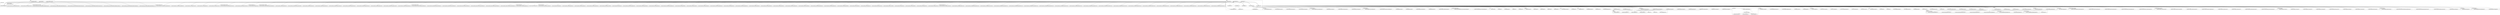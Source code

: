 digraph {
  subgraph cluster_de_monticore_lang {
    label = "de.monticore.lang";
    labeljust = l;
    subgraph cluster_de_monticore_lang_sdbasis {
      label = "de.monticore.lang.sdbasis";
      labeljust = l;
      subgraph cluster_de_monticore_lang_sdbasis__util {
        label = "de.monticore.lang.sdbasis._util";
        labeljust = l;
        node[shape=note];
        File_de_monticore_lang_sdbasis__util_SDBasisTypeDispatcher [label="de.monticore.lang.sdbasis._util.SDBasisTypeDispatcher.java (1)"];
      }
      subgraph cluster_de_monticore_lang_sdbasis__auxiliary {
        label = "de.monticore.lang.sdbasis._auxiliary";
        labeljust = l;
        node[shape=note];
        File_de_monticore_lang_sdbasis__auxiliary_MCCommonLiteralsMillForSDBasis [label="de.monticore.lang.sdbasis._auxiliary.MCCommonLiteralsMillForSDBasis.java (1)"];
        node[shape=note];
        File_de_monticore_lang_sdbasis__auxiliary_MCBasicTypesMillForSDBasis [label="de.monticore.lang.sdbasis._auxiliary.MCBasicTypesMillForSDBasis.java (1)"];
        node[shape=note];
        File_de_monticore_lang_sdbasis__auxiliary_UMLStereotypeMillForSDBasis [label="de.monticore.lang.sdbasis._auxiliary.UMLStereotypeMillForSDBasis.java (1)"];
        node[shape=note];
        File_de_monticore_lang_sdbasis__auxiliary_MCBasicsMillForSDBasis [label="de.monticore.lang.sdbasis._auxiliary.MCBasicsMillForSDBasis.java (1)"];
        node[shape=note];
        File_de_monticore_lang_sdbasis__auxiliary_BasicSymbolsMillForSDBasis [label="de.monticore.lang.sdbasis._auxiliary.BasicSymbolsMillForSDBasis.java (1)"];
        node[shape=note];
        File_de_monticore_lang_sdbasis__auxiliary_ExpressionsBasisMillForSDBasis [label="de.monticore.lang.sdbasis._auxiliary.ExpressionsBasisMillForSDBasis.java (1)"];
        node[shape=note];
        File_de_monticore_lang_sdbasis__auxiliary_MCLiteralsBasisMillForSDBasis [label="de.monticore.lang.sdbasis._auxiliary.MCLiteralsBasisMillForSDBasis.java (1)"];
      }
      subgraph cluster_de_monticore_lang_sdbasis__symboltable {
        label = "de.monticore.lang.sdbasis._symboltable";
        labeljust = l;
        node[shape=note];
        File_de_monticore_lang_sdbasis__symboltable_SDBasisScope [label="de.monticore.lang.sdbasis._symboltable.SDBasisScope.java (1)"];
        node[shape=note];
        File_de_monticore_lang_sdbasis__symboltable_ISDBasisScope [label="de.monticore.lang.sdbasis._symboltable.ISDBasisScope.java (1)"];
        node[shape=note];
        File_de_monticore_lang_sdbasis__symboltable_SDBasisDeSer [label="de.monticore.lang.sdbasis._symboltable.SDBasisDeSer.java (1)"];
        node[shape=note];
        File_de_monticore_lang_sdbasis__symboltable_ISDBasisArtifactScope [label="de.monticore.lang.sdbasis._symboltable.ISDBasisArtifactScope.java (1)"];
        node[shape=note];
        File_de_monticore_lang_sdbasis__symboltable_SDBasisArtifactScope [label="de.monticore.lang.sdbasis._symboltable.SDBasisArtifactScope.java (1)"];
        node[shape=note];
        File_de_monticore_lang_sdbasis__symboltable_ISDBasisGlobalScope [label="de.monticore.lang.sdbasis._symboltable.ISDBasisGlobalScope.java (1)"];
        node[shape=note];
        File_de_monticore_lang_sdbasis__symboltable_ICommonSDBasisSymbol [label="de.monticore.lang.sdbasis._symboltable.ICommonSDBasisSymbol.java (1)"];
        node[shape=note];
        File_de_monticore_lang_sdbasis__symboltable_SDBasisScopesGenitorTOP [label="de.monticore.lang.sdbasis._symboltable.SDBasisScopesGenitorTOP.java (1)"];
        node[shape=note];
        File_de_monticore_lang_sdbasis__symboltable_SDBasisScopesGenitorDelegator [label="de.monticore.lang.sdbasis._symboltable.SDBasisScopesGenitorDelegator.java (1)"];
        node[shape=note];
        File_de_monticore_lang_sdbasis__symboltable_SDBasisSymbols2Json [label="de.monticore.lang.sdbasis._symboltable.SDBasisSymbols2Json.java (1)"];
        node[shape=note];
        File_de_monticore_lang_sdbasis__symboltable_SDBasisGlobalScope [label="de.monticore.lang.sdbasis._symboltable.SDBasisGlobalScope.java (1)"];
      }
      subgraph cluster_de_monticore_lang_sdbasis__parser {
        label = "de.monticore.lang.sdbasis._parser";
        labeljust = l;
        subgraph cluster_de_monticore_lang_sdbasis__parser__auxiliary {
          label = "de.monticore.lang.sdbasis._parser._auxiliary";
          labeljust = l;
          node[shape=note];
          File_de_monticore_lang_sdbasis__parser__auxiliary_SDBasisParserInfoForMCBasics [label="de.monticore.lang.sdbasis._parser._auxiliary.SDBasisParserInfoForMCBasics.java (1)"];
          node[shape=note];
          File_de_monticore_lang_sdbasis__parser__auxiliary_SDBasisParserInfoForMCLiteralsBasis [label="de.monticore.lang.sdbasis._parser._auxiliary.SDBasisParserInfoForMCLiteralsBasis.java (1)"];
          node[shape=note];
          File_de_monticore_lang_sdbasis__parser__auxiliary_SDBasisParserInfoForExpressionsBasis [label="de.monticore.lang.sdbasis._parser._auxiliary.SDBasisParserInfoForExpressionsBasis.java (1)"];
          node[shape=note];
          File_de_monticore_lang_sdbasis__parser__auxiliary_SDBasisParserInfoForMCCommonLiterals [label="de.monticore.lang.sdbasis._parser._auxiliary.SDBasisParserInfoForMCCommonLiterals.java (1)"];
          node[shape=note];
          File_de_monticore_lang_sdbasis__parser__auxiliary_SDBasisParserInfoForUMLStereotype [label="de.monticore.lang.sdbasis._parser._auxiliary.SDBasisParserInfoForUMLStereotype.java (1)"];
          node[shape=note];
          File_de_monticore_lang_sdbasis__parser__auxiliary_SDBasisParserInfoForMCBasicTypes [label="de.monticore.lang.sdbasis._parser._auxiliary.SDBasisParserInfoForMCBasicTypes.java (1)"];
          node[shape=note];
          File_de_monticore_lang_sdbasis__parser__auxiliary_SDBasisParserInfoForBasicSymbols [label="de.monticore.lang.sdbasis._parser._auxiliary.SDBasisParserInfoForBasicSymbols.java (1)"];
        }
        node[shape=note];
        File_de_monticore_lang_sdbasis__parser_SDBasisParserInfo [label="de.monticore.lang.sdbasis._parser.SDBasisParserInfo.java (1)"];
        node[shape=note];
        File_de_monticore_lang_sdbasis__parser_EmptySDBasisParserInfo [label="de.monticore.lang.sdbasis._parser.EmptySDBasisParserInfo.java (1)"];
      }
      subgraph cluster_de_monticore_lang_sdbasis__od {
        label = "de.monticore.lang.sdbasis._od";
        labeljust = l;
        node[shape=note];
        File_de_monticore_lang_sdbasis__od_SDBasis2OD [label="de.monticore.lang.sdbasis._od.SDBasis2OD.java (1)"];
      }
      subgraph cluster_de_monticore_lang_sdbasis__prettyprint {
        label = "de.monticore.lang.sdbasis._prettyprint";
        labeljust = l;
        node[shape=note];
        File_de_monticore_lang_sdbasis__prettyprint_SDBasisPrettyPrinter [label="de.monticore.lang.sdbasis._prettyprint.SDBasisPrettyPrinter.java (1)"];
        node[shape=note];
        File_de_monticore_lang_sdbasis__prettyprint_SDBasisFullPrettyPrinter [label="de.monticore.lang.sdbasis._prettyprint.SDBasisFullPrettyPrinter.java (1)"];
      }
      subgraph cluster_de_monticore_lang_sdbasis__visitor {
        label = "de.monticore.lang.sdbasis._visitor";
        labeljust = l;
        node[shape=note];
        File_de_monticore_lang_sdbasis__visitor_SDBasisTraverserImplementation [label="de.monticore.lang.sdbasis._visitor.SDBasisTraverserImplementation.java (1)"];
        node[shape=note];
        File_de_monticore_lang_sdbasis__visitor_SDBasisVisitor2 [label="de.monticore.lang.sdbasis._visitor.SDBasisVisitor2.java (1)"];
        node[shape=note];
        File_de_monticore_lang_sdbasis__visitor_SDBasisHandler [label="de.monticore.lang.sdbasis._visitor.SDBasisHandler.java (1)"];
        node[shape=note];
        File_de_monticore_lang_sdbasis__visitor_SDBasisInheritanceHandler [label="de.monticore.lang.sdbasis._visitor.SDBasisInheritanceHandler.java (1)"];
        node[shape=note];
        File_de_monticore_lang_sdbasis__visitor_SDBasisTraverser [label="de.monticore.lang.sdbasis._visitor.SDBasisTraverser.java (1)"];
      }
      subgraph cluster_de_monticore_lang_sdbasis__cocos {
        label = "de.monticore.lang.sdbasis._cocos";
        labeljust = l;
        node[shape=note];
        File_de_monticore_lang_sdbasis__cocos_SDBasisCoCoChecker [label="de.monticore.lang.sdbasis._cocos.SDBasisCoCoChecker.java (1)"];
        node[shape=note];
        File_de_monticore_lang_sdbasis__cocos_SDBasisASTSequenceDiagramCoCo [label="de.monticore.lang.sdbasis._cocos.SDBasisASTSequenceDiagramCoCo.java (1)"];
        node[shape=note];
        File_de_monticore_lang_sdbasis__cocos_SDBasisASTSDElementCoCo [label="de.monticore.lang.sdbasis._cocos.SDBasisASTSDElementCoCo.java (1)"];
        node[shape=note];
        File_de_monticore_lang_sdbasis__cocos_SDBasisASTSDInteractionCoCo [label="de.monticore.lang.sdbasis._cocos.SDBasisASTSDInteractionCoCo.java (1)"];
        node[shape=note];
        File_de_monticore_lang_sdbasis__cocos_SDBasisASTSDCompleteModifierCoCo [label="de.monticore.lang.sdbasis._cocos.SDBasisASTSDCompleteModifierCoCo.java (1)"];
        node[shape=note];
        File_de_monticore_lang_sdbasis__cocos_SDBasisASTSDVisibleModifierCoCo [label="de.monticore.lang.sdbasis._cocos.SDBasisASTSDVisibleModifierCoCo.java (1)"];
        node[shape=note];
        File_de_monticore_lang_sdbasis__cocos_SDBasisASTSDInitialModifierCoCo [label="de.monticore.lang.sdbasis._cocos.SDBasisASTSDInitialModifierCoCo.java (1)"];
        node[shape=note];
        File_de_monticore_lang_sdbasis__cocos_SDBasisASTSDSendMessageCoCo [label="de.monticore.lang.sdbasis._cocos.SDBasisASTSDSendMessageCoCo.java (1)"];
        node[shape=note];
        File_de_monticore_lang_sdbasis__cocos_SDBasisASTSDSourceCoCo [label="de.monticore.lang.sdbasis._cocos.SDBasisASTSDSourceCoCo.java (1)"];
        node[shape=note];
        File_de_monticore_lang_sdbasis__cocos_SDBasisASTSDObjectTargetCoCo [label="de.monticore.lang.sdbasis._cocos.SDBasisASTSDObjectTargetCoCo.java (1)"];
        node[shape=note];
        File_de_monticore_lang_sdbasis__cocos_SDBasisASTSDBodyCoCo [label="de.monticore.lang.sdbasis._cocos.SDBasisASTSDBodyCoCo.java (1)"];
        node[shape=note];
        File_de_monticore_lang_sdbasis__cocos_SDBasisASTSDActivityBarCoCo [label="de.monticore.lang.sdbasis._cocos.SDBasisASTSDActivityBarCoCo.java (1)"];
        node[shape=note];
        File_de_monticore_lang_sdbasis__cocos_SDBasisASTSDObjectCoCo [label="de.monticore.lang.sdbasis._cocos.SDBasisASTSDObjectCoCo.java (1)"];
        node[shape=note];
        File_de_monticore_lang_sdbasis__cocos_SDBasisASTSDArtifactCoCo [label="de.monticore.lang.sdbasis._cocos.SDBasisASTSDArtifactCoCo.java (1)"];
        node[shape=note];
        File_de_monticore_lang_sdbasis__cocos_SDBasisASTSDTargetCoCo [label="de.monticore.lang.sdbasis._cocos.SDBasisASTSDTargetCoCo.java (1)"];
        node[shape=note];
        File_de_monticore_lang_sdbasis__cocos_SDBasisASTSDActionCoCo [label="de.monticore.lang.sdbasis._cocos.SDBasisASTSDActionCoCo.java (1)"];
        node[shape=note];
        File_de_monticore_lang_sdbasis__cocos_SDBasisASTSDModifierCoCo [label="de.monticore.lang.sdbasis._cocos.SDBasisASTSDModifierCoCo.java (1)"];
        node[shape=note];
        File_de_monticore_lang_sdbasis__cocos_SDBasisASTSDBasisNodeCoCo [label="de.monticore.lang.sdbasis._cocos.SDBasisASTSDBasisNodeCoCo.java (1)"];
        node[shape=note];
        File_de_monticore_lang_sdbasis__cocos_SDBasisASTSDObjectSourceCoCo [label="de.monticore.lang.sdbasis._cocos.SDBasisASTSDObjectSourceCoCo.java (1)"];
        node[shape=note];
        File_de_monticore_lang_sdbasis__cocos_SDBasisASTSDFreeModifierCoCo [label="de.monticore.lang.sdbasis._cocos.SDBasisASTSDFreeModifierCoCo.java (1)"];
      }
      subgraph cluster_de_monticore_lang_sdbasis__ast {
        label = "de.monticore.lang.sdbasis._ast";
        labeljust = l;
        node[shape=note];
        File_de_monticore_lang_sdbasis__ast_ASTSDSendMessage [label="de.monticore.lang.sdbasis._ast.ASTSDSendMessage.java (1)"];
        node[shape=note];
        File_de_monticore_lang_sdbasis__ast_ASTSDActivityBar [label="de.monticore.lang.sdbasis._ast.ASTSDActivityBar.java (1)"];
        node[shape=note];
        File_de_monticore_lang_sdbasis__ast_ASTSDArtifactTOP [label="de.monticore.lang.sdbasis._ast.ASTSDArtifactTOP.java (1)"];
        node[shape=note];
        File_de_monticore_lang_sdbasis__ast_ASTSDCompleteModifierBuilder [label="de.monticore.lang.sdbasis._ast.ASTSDCompleteModifierBuilder.java (1)"];
        node[shape=note];
        File_de_monticore_lang_sdbasis__ast_ASTSDModifier [label="de.monticore.lang.sdbasis._ast.ASTSDModifier.java (1)"];
        node[shape=note];
        File_de_monticore_lang_sdbasis__ast_ASTSDBasisNode [label="de.monticore.lang.sdbasis._ast.ASTSDBasisNode.java (1)"];
        node[shape=note];
        File_de_monticore_lang_sdbasis__ast_ASTSDTargetTOP [label="de.monticore.lang.sdbasis._ast.ASTSDTargetTOP.java (1)"];
        node[shape=note];
        File_de_monticore_lang_sdbasis__ast_ASTSDObject [label="de.monticore.lang.sdbasis._ast.ASTSDObject.java (1)"];
        node[shape=note];
        File_de_monticore_lang_sdbasis__ast_ASTSDObjectSourceTOP [label="de.monticore.lang.sdbasis._ast.ASTSDObjectSourceTOP.java (1)"];
        node[shape=note];
        File_de_monticore_lang_sdbasis__ast_ASTSDActivityBarBuilder [label="de.monticore.lang.sdbasis._ast.ASTSDActivityBarBuilder.java (1)"];
        node[shape=note];
        File_de_monticore_lang_sdbasis__ast_ASTSDAction [label="de.monticore.lang.sdbasis._ast.ASTSDAction.java (1)"];
        node[shape=note];
        File_de_monticore_lang_sdbasis__ast_ASTSDArtifactBuilder [label="de.monticore.lang.sdbasis._ast.ASTSDArtifactBuilder.java (1)"];
        node[shape=note];
        File_de_monticore_lang_sdbasis__ast_ASTSDBody [label="de.monticore.lang.sdbasis._ast.ASTSDBody.java (1)"];
        node[shape=note];
        File_de_monticore_lang_sdbasis__ast_ASTSDObjectSourceBuilder [label="de.monticore.lang.sdbasis._ast.ASTSDObjectSourceBuilder.java (1)"];
        node[shape=note];
        File_de_monticore_lang_sdbasis__ast_ASTSDObjectTargetTOP [label="de.monticore.lang.sdbasis._ast.ASTSDObjectTargetTOP.java (1)"];
        node[shape=note];
        File_de_monticore_lang_sdbasis__ast_ASTSDObjectTargetBuilder [label="de.monticore.lang.sdbasis._ast.ASTSDObjectTargetBuilder.java (1)"];
        node[shape=note];
        File_de_monticore_lang_sdbasis__ast_ASTSDInitialModifierBuilder [label="de.monticore.lang.sdbasis._ast.ASTSDInitialModifierBuilder.java (1)"];
        node[shape=note];
        File_de_monticore_lang_sdbasis__ast_ASTSDVisibleModifier [label="de.monticore.lang.sdbasis._ast.ASTSDVisibleModifier.java (1)"];
        node[shape=note];
        File_de_monticore_lang_sdbasis__ast_ASTSDSourceTOP [label="de.monticore.lang.sdbasis._ast.ASTSDSourceTOP.java (1)"];
        node[shape=note];
        File_de_monticore_lang_sdbasis__ast_ASTSDInitialModifier [label="de.monticore.lang.sdbasis._ast.ASTSDInitialModifier.java (1)"];
        node[shape=note];
        File_de_monticore_lang_sdbasis__ast_ASTConstantsSDBasis [label="de.monticore.lang.sdbasis._ast.ASTConstantsSDBasis.java (1)"];
        node[shape=note];
        File_de_monticore_lang_sdbasis__ast_ASTSDFreeModifier [label="de.monticore.lang.sdbasis._ast.ASTSDFreeModifier.java (1)"];
        node[shape=note];
        File_de_monticore_lang_sdbasis__ast_SDBasisLiterals [label="de.monticore.lang.sdbasis._ast.SDBasisLiterals.java (1)"];
        node[shape=note];
        File_de_monticore_lang_sdbasis__ast_ASTSDBodyBuilder [label="de.monticore.lang.sdbasis._ast.ASTSDBodyBuilder.java (1)"];
        node[shape=note];
        File_de_monticore_lang_sdbasis__ast_ASTSDVisibleModifierBuilder [label="de.monticore.lang.sdbasis._ast.ASTSDVisibleModifierBuilder.java (1)"];
        node[shape=note];
        File_de_monticore_lang_sdbasis__ast_ASTSDObjectBuilder [label="de.monticore.lang.sdbasis._ast.ASTSDObjectBuilder.java (1)"];
        node[shape=note];
        File_de_monticore_lang_sdbasis__ast_ASTSDCompleteModifier [label="de.monticore.lang.sdbasis._ast.ASTSDCompleteModifier.java (1)"];
        node[shape=note];
        File_de_monticore_lang_sdbasis__ast_ASTSDElement [label="de.monticore.lang.sdbasis._ast.ASTSDElement.java (1)"];
        node[shape=note];
        File_de_monticore_lang_sdbasis__ast_ASTSDInteraction [label="de.monticore.lang.sdbasis._ast.ASTSDInteraction.java (1)"];
        node[shape=note];
        File_de_monticore_lang_sdbasis__ast_ASTSDFreeModifierBuilder [label="de.monticore.lang.sdbasis._ast.ASTSDFreeModifierBuilder.java (1)"];
        node[shape=note];
        File_de_monticore_lang_sdbasis__ast_ASTSequenceDiagramBuilder [label="de.monticore.lang.sdbasis._ast.ASTSequenceDiagramBuilder.java (1)"];
        node[shape=note];
        File_de_monticore_lang_sdbasis__ast_ASTSDSendMessageBuilder [label="de.monticore.lang.sdbasis._ast.ASTSDSendMessageBuilder.java (1)"];
        node[shape=note];
        File_de_monticore_lang_sdbasis__ast_ASTSequenceDiagram [label="de.monticore.lang.sdbasis._ast.ASTSequenceDiagram.java (1)"];
      }
      node[shape=note];
      File_de_monticore_lang_sdbasis_SDBasisMill [label="de.monticore.lang.sdbasis.SDBasisMill.java (1)"];
    }
    node[shape=box3d];
    Model_de_monticore_lang_SDBasis [label="de.monticore.lang.SDBasis (1)"];
  }
  subgraph cluster_data {
    label = "data";
    labeljust = l;
    node[shape=ellipse];
    Template_data_DeepEqualsWithComments [label="data.DeepEqualsWithComments.ftl (8)"];
    node[shape=ellipse];
    Template_data_EqualsWithComments [label="data.EqualsWithComments.ftl (12)"];
    node[shape=ellipse];
    Template_data_DeepCloneWithParameters [label="data.DeepCloneWithParameters.ftl (12)"];
    node[shape=ellipse];
    Template_data_AcceptSuper [label="data.AcceptSuper.ftl (120)"];
    node[shape=ellipse];
    Template_data_DeepEqualsWithOrder [label="data.DeepEqualsWithOrder.ftl (8)"];
    node[shape=ellipse];
    Template_data_EqualAttributes [label="data.EqualAttributes.ftl (12)"];
  }
  subgraph cluster_methods {
    label = "methods";
    labeljust = l;
    subgraph cluster_methods_opt {
      label = "methods.opt";
      labeljust = l;
      node[shape=ellipse];
      Template_methods_opt_Set4Opt [label="methods.opt.Set4Opt.ftl (35)"];
      node[shape=ellipse];
      Template_methods_opt_IsPresent4Opt [label="methods.opt.IsPresent4Opt.ftl (42)"];
      node[shape=ellipse];
      Template_methods_opt_SetAbsent [label="methods.opt.SetAbsent.ftl (35)"];
      node[shape=ellipse];
      Template_methods_opt_Get4Opt [label="methods.opt.Get4Opt.ftl (42)"];
    }
    node[shape=ellipse];
    Template_methods_Set [label="methods.Set.ftl (73)"];
    node[shape=ellipse];
    Template_methods_Get [label="methods.Get.ftl (88)"];
    node[shape=ellipse];
    Template_methods_MethodDelegate [label="methods.MethodDelegate.ftl (332)"];
  }
  subgraph cluster__prettyprinter_pp {
    label = "_prettyprinter.pp";
    labeljust = l;
    node[shape=ellipse];
    Template__prettyprinter_pp_HandleMethod [label="_prettyprinter.pp.HandleMethod.ftl (12)"];
    node[shape=ellipse];
    Template__prettyprinter_pp_Alt [label="_prettyprinter.pp.Alt.ftl (16)"];
    node[shape=ellipse];
    Template__prettyprinter_pp_Tokens [label="_prettyprinter.pp.Tokens.ftl (4)"];
    node[shape=ellipse];
    Template__prettyprinter_pp_Block [label="_prettyprinter.pp.Block.ftl (11)"];
    node[shape=ellipse];
    Template__prettyprinter_pp_Terminal [label="_prettyprinter.pp.Terminal.ftl (18)"];
  }
  subgraph cluster__prettyprinter_full {
    label = "_prettyprinter.full";
    labeljust = l;
    node[shape=ellipse];
    Template__prettyprinter_full_FPPTraverserInit [label="_prettyprinter.full.FPPTraverserInit.ftl (1)"];
    node[shape=ellipse];
    Template__prettyprinter_full_FullPrettyPrintMethod [label="_prettyprinter.full.FullPrettyPrintMethod.ftl (1)"];
    node[shape=ellipse];
    Template__prettyprinter_full_FPPSetPrintComments [label="_prettyprinter.full.FPPSetPrintComments.ftl (1)"];
    node[shape=ellipse];
    Template__prettyprinter_full_FPPConstructor [label="_prettyprinter.full.FPPConstructor.ftl (1)"];
  }
  subgraph cluster_cd2java {
    label = "cd2java";
    labeljust = l;
    node[shape=ellipse];
    Template_cd2java_Constructor [label="cd2java.Constructor.ftl (46)"];
    node[shape=ellipse];
    Template_cd2java_Attribute [label="cd2java.Attribute.ftl (227)"];
    node[shape=ellipse];
    Template_cd2java_Package [label="cd2java.Package.ftl (81)"];
    node[shape=ellipse];
    Template_cd2java_Class [label="cd2java.Class.ftl (47)"];
    node[shape=ellipse];
    Template_cd2java_Interface [label="cd2java.Interface.ftl (33)"];
    node[shape=ellipse];
    Template_cd2java_Annotations [label="cd2java.Annotations.ftl (2844)"];
    node[shape=ellipse];
    Template_cd2java_EmptyBody [label="cd2java.EmptyBody.ftl (88)"];
    node[shape=ellipse];
    Template_cd2java_Method [label="cd2java.Method.ftl (2572)"];
    node[shape=ellipse];
    Template_cd2java_Imports [label="cd2java.Imports.ftl (80)"];
    node[shape=ellipse];
    Template_cd2java_Value [label="cd2java.Value.ftl (148)"];
    node[shape=ellipse];
    Template_cd2java_Enum [label="cd2java.Enum.ftl (1)"];
  }
  subgraph cluster__visitor_handler {
    label = "_visitor.handler";
    labeljust = l;
    node[shape=ellipse];
    Template__visitor_handler_Traverse [label="_visitor.handler.Traverse.ftl (12)"];
    node[shape=ellipse];
    Template__visitor_handler_HandleSymTabInheritance [label="_visitor.handler.HandleSymTabInheritance.ftl (3)"];
    node[shape=ellipse];
    Template__visitor_handler_HandleASTInheritance [label="_visitor.handler.HandleASTInheritance.ftl (19)"];
    node[shape=ellipse];
    Template__visitor_handler_TraverseScope [label="_visitor.handler.TraverseScope.ftl (1)"];
    node[shape=ellipse];
    Template__visitor_handler_Handle [label="_visitor.handler.Handle.ftl (23)"];
  }
  subgraph cluster__visitor_traverser {
    label = "_visitor.traverser";
    labeljust = l;
    node[shape=ellipse];
    Template__visitor_traverser_Traverse [label="_visitor.traverser.Traverse.ftl (12)"];
    node[shape=ellipse];
    Template__visitor_traverser_AddVisitor [label="_visitor.traverser.AddVisitor.ftl (9)"];
    node[shape=ellipse];
    Template__visitor_traverser_DelegatingMethods [label="_visitor.traverser.DelegatingMethods.ftl (46)"];
    node[shape=ellipse];
    Template__visitor_traverser_SetHandler [label="_visitor.traverser.SetHandler.ftl (8)"];
    node[shape=ellipse];
    Template__visitor_traverser_TraverseScope [label="_visitor.traverser.TraverseScope.ftl (1)"];
    node[shape=ellipse];
    Template__visitor_traverser_Handle [label="_visitor.traverser.Handle.ftl (23)"];
  }
  subgraph cluster_mill {
    label = "mill";
    labeljust = l;
    node[shape=ellipse];
    Template_mill_PrettyPrintBuilderMethod [label="mill.PrettyPrintBuilderMethod.ftl (1)"];
    node[shape=ellipse];
    Template_mill_PrettyPrintProtectedBuilderMethod [label="mill.PrettyPrintProtectedBuilderMethod.ftl (1)"];
    node[shape=ellipse];
    Template_mill_ResetMethod [label="mill.ResetMethod.ftl (1)"];
    node[shape=ellipse];
    Template_mill_ProtectedMethodForSuper [label="mill.ProtectedMethodForSuper.ftl (35)"];
    node[shape=ellipse];
    Template_mill_BuilderMethod [label="mill.BuilderMethod.ftl (20)"];
    node[shape=ellipse];
    Template_mill_TypeDispatcherGetter [label="mill.TypeDispatcherGetter.ftl (1)"];
    node[shape=ellipse];
    Template_mill_ProtectedBuilderMethod [label="mill.ProtectedBuilderMethod.ftl (16)"];
    node[shape=ellipse];
    Template_mill_ProtectedGlobalScopeMethod [label="mill.ProtectedGlobalScopeMethod.ftl (1)"];
    node[shape=ellipse];
    Template_mill_InitMethod [label="mill.InitMethod.ftl (1)"];
    node[shape=ellipse];
    Template_mill_InitMeMethod [label="mill.InitMeMethod.ftl (1)"];
    node[shape=ellipse];
    Template_mill_BuilderDelegatorMethod [label="mill.BuilderDelegatorMethod.ftl (24)"];
    node[shape=ellipse];
    Template_mill_GetMillMethod [label="mill.GetMillMethod.ftl (1)"];
    node[shape=ellipse];
    Template_mill_InheritanceHandlerMethod [label="mill.InheritanceHandlerMethod.ftl (1)"];
  }
  subgraph cluster__ast_ast_class {
    label = "_ast.ast_class";
    labeljust = l;
    subgraph cluster__ast_ast_class_builder {
      label = "_ast.ast_class.builder";
      labeljust = l;
      node[shape=ellipse];
      Template__ast_ast_class_builder_ASTCNodeInit [label="_ast.ast_class.builder.ASTCNodeInit.ftl (24)"];
      node[shape=ellipse];
      Template__ast_ast_class_builder_ASTCNodeMethodDelegate [label="_ast.ast_class.builder.ASTCNodeMethodDelegate.ftl (408)"];
    }
    subgraph cluster__ast_ast_class_refSymbolMethods {
      label = "_ast.ast_class.refSymbolMethods";
      labeljust = l;
      node[shape=ellipse];
      Template__ast_ast_class_refSymbolMethods_GetDefinition [label="_ast.ast_class.refSymbolMethods.GetDefinition.ftl (2)"];
      node[shape=ellipse];
      Template__ast_ast_class_refSymbolMethods_GetSymbol [label="_ast.ast_class.refSymbolMethods.GetSymbol.ftl (2)"];
      node[shape=ellipse];
      Template__ast_ast_class_refSymbolMethods_IsPresentSymbol [label="_ast.ast_class.refSymbolMethods.IsPresentSymbol.ftl (2)"];
      node[shape=ellipse];
      Template__ast_ast_class_refSymbolMethods_UpdateLoader [label="_ast.ast_class.refSymbolMethods.UpdateLoader.ftl (2)"];
      node[shape=ellipse];
      Template__ast_ast_class_refSymbolMethods_IsPresentDefinition [label="_ast.ast_class.refSymbolMethods.IsPresentDefinition.ftl (2)"];
    }
    subgraph cluster__ast_ast_class_symboltable {
      label = "_ast.ast_class.symboltable";
      labeljust = l;
      node[shape=ellipse];
      Template__ast_ast_class_symboltable_InheritedSetEnclosingScope [label="_ast.ast_class.symboltable.InheritedSetEnclosingScope.ftl (84)"];
    }
    node[shape=ellipse];
    Template__ast_ast_class_Accept [label="_ast.ast_class.Accept.ftl (14)"];
  }
  subgraph cluster__ast_builder {
    label = "_ast.builder";
    labeljust = l;
    subgraph cluster__ast_builder_opt {
      label = "_ast.builder.opt";
      labeljust = l;
      node[shape=ellipse];
      Template__ast_builder_opt_SetAbsent4ASTBuilderOpt [label="_ast.builder.opt.SetAbsent4ASTBuilderOpt.ftl (7)"];
      node[shape=ellipse];
      Template__ast_builder_opt_Set4ASTBuilderOpt [label="_ast.builder.opt.Set4ASTBuilderOpt.ftl (7)"];
    }
    node[shape=ellipse];
    Template__ast_builder_BuildMethod [label="_ast.builder.BuildMethod.ftl (24)"];
    node[shape=ellipse];
    Template__ast_builder_Set4ASTBuilder [label="_ast.builder.Set4ASTBuilder.ftl (13)"];
    node[shape=ellipse];
    Template__ast_builder_MethodDelegate4ASTBuilder [label="_ast.builder.MethodDelegate4ASTBuilder.ftl (84)"];
    node[shape=ellipse];
    Template__ast_builder_IsValidMethod [label="_ast.builder.IsValidMethod.ftl (12)"];
  }
  subgraph cluster__ast_ast_constants {
    label = "_ast.ast_constants";
    labeljust = l;
    node[shape=ellipse];
    Template__ast_ast_constants_GetAllLanguages [label="_ast.ast_constants.GetAllLanguages.ftl (1)"];
  }
  subgraph cluster__symboltable_serialization_scopeDeSer {
    label = "_symboltable.serialization.scopeDeSer";
    labeljust = l;
    node[shape=ellipse];
    Template__symboltable_serialization_scopeDeSer_DeserializeArtifactScope [label="_symboltable.serialization.scopeDeSer.DeserializeArtifactScope.ftl (1)"];
    node[shape=ellipse];
    Template__symboltable_serialization_scopeDeSer_DeserializeSymbols [label="_symboltable.serialization.scopeDeSer.DeserializeSymbols.ftl (1)"];
    node[shape=ellipse];
    Template__symboltable_serialization_scopeDeSer_DeserializeScope [label="_symboltable.serialization.scopeDeSer.DeserializeScope.ftl (1)"];
    node[shape=ellipse];
    Template__symboltable_serialization_scopeDeSer_SerializeS2J4ScopeDeSer [label="_symboltable.serialization.scopeDeSer.SerializeS2J4ScopeDeSer.ftl (1)"];
    node[shape=ellipse];
    Template__symboltable_serialization_scopeDeSer_SerializeAS4ScopeDeSer [label="_symboltable.serialization.scopeDeSer.SerializeAS4ScopeDeSer.ftl (1)"];
  }
  subgraph cluster__symboltable_serialization_symbols2Json {
    label = "_symboltable.serialization.symbols2Json";
    labeljust = l;
    node[shape=ellipse];
    Template__symboltable_serialization_symbols2Json_VisitScope4STP [label="_symboltable.serialization.symbols2Json.VisitScope4STP.ftl (1)"];
    node[shape=ellipse];
    Template__symboltable_serialization_symbols2Json_Load2 [label="_symboltable.serialization.symbols2Json.Load2.ftl (3)"];
    node[shape=ellipse];
    Template__symboltable_serialization_symbols2Json_Serialize4Symbols2Json [label="_symboltable.serialization.symbols2Json.Serialize4Symbols2Json.ftl (2)"];
    node[shape=ellipse];
    Template__symboltable_serialization_symbols2Json_EndVisit4Scope [label="_symboltable.serialization.symbols2Json.EndVisit4Scope.ftl (2)"];
    node[shape=ellipse];
    Template__symboltable_serialization_symbols2Json_Init [label="_symboltable.serialization.symbols2Json.Init.ftl (1)"];
    node[shape=ellipse];
    Template__symboltable_serialization_symbols2Json_Store [label="_symboltable.serialization.symbols2Json.Store.ftl (1)"];
    node[shape=ellipse];
    Template__symboltable_serialization_symbols2Json_VisitArtifactScope [label="_symboltable.serialization.symbols2Json.VisitArtifactScope.ftl (1)"];
    node[shape=ellipse];
    Template__symboltable_serialization_symbols2Json_Deserialize [label="_symboltable.serialization.symbols2Json.Deserialize.ftl (1)"];
  }
  subgraph cluster__symboltable_artifactscope {
    label = "_symboltable.artifactscope";
    labeljust = l;
    node[shape=ellipse];
    Template__symboltable_artifactscope_SetEnclosingScope [label="_symboltable.artifactscope.SetEnclosingScope.ftl (1)"];
    node[shape=ellipse];
    Template__symboltable_artifactscope_GetName [label="_symboltable.artifactscope.GetName.ftl (1)"];
    node[shape=ellipse];
    Template__symboltable_artifactscope_ConstructorArtifactScope [label="_symboltable.artifactscope.ConstructorArtifactScope.ftl (1)"];
    node[shape=ellipse];
    Template__symboltable_artifactscope_IsPresentName [label="_symboltable.artifactscope.IsPresentName.ftl (1)"];
  }
  subgraph cluster__symboltable_scopesgenitor {
    label = "_symboltable.scopesgenitor";
    labeljust = l;
    node[shape=ellipse];
    Template__symboltable_scopesgenitor_CreateScope [label="_symboltable.scopesgenitor.CreateScope.ftl (1)"];
    node[shape=ellipse];
    Template__symboltable_scopesgenitor_Visit4SSC [label="_symboltable.scopesgenitor.Visit4SSC.ftl (2)"];
    node[shape=ellipse];
    Template__symboltable_scopesgenitor_EndVisitSymbol [label="_symboltable.scopesgenitor.EndVisitSymbol.ftl (2)"];
    node[shape=ellipse];
    Template__symboltable_scopesgenitor_VisitNoSymbol [label="_symboltable.scopesgenitor.VisitNoSymbol.ftl (9)"];
    node[shape=ellipse];
    Template__symboltable_scopesgenitor_PutOnStack [label="_symboltable.scopesgenitor.PutOnStack.ftl (1)"];
    node[shape=ellipse];
    Template__symboltable_scopesgenitor_EndVisitScope4SSC [label="_symboltable.scopesgenitor.EndVisitScope4SSC.ftl (1)"];
    node[shape=ellipse];
    Template__symboltable_scopesgenitor_CreateFromAST [label="_symboltable.scopesgenitor.CreateFromAST.ftl (1)"];
    node[shape=ellipse];
    Template__symboltable_scopesgenitor_VisitScope4SSC [label="_symboltable.scopesgenitor.VisitScope4SSC.ftl (1)"];
  }
  subgraph cluster__symboltable_iartifactscope {
    label = "_symboltable.iartifactscope";
    labeljust = l;
    node[shape=ellipse];
    Template__symboltable_iartifactscope_CheckIfContinueAsSubScope [label="_symboltable.iartifactscope.CheckIfContinueAsSubScope.ftl (1)"];
    node[shape=ellipse];
    Template__symboltable_iartifactscope_GetRemainingNameForResolveDown [label="_symboltable.iartifactscope.GetRemainingNameForResolveDown.ftl (1)"];
    node[shape=ellipse];
    Template__symboltable_iartifactscope_ContinueWithEnclosingScope4ArtifactScope [label="_symboltable.iartifactscope.ContinueWithEnclosingScope4ArtifactScope.ftl (5)"];
    node[shape=ellipse];
    Template__symboltable_iartifactscope_GetTopLevelSymbol [label="_symboltable.iartifactscope.GetTopLevelSymbol.ftl (1)"];
    node[shape=ellipse];
    Template__symboltable_iartifactscope_GetFullName [label="_symboltable.iartifactscope.GetFullName.ftl (1)"];
  }
  subgraph cluster__symboltable_scope {
    label = "_symboltable.scope";
    labeljust = l;
    node[shape=ellipse];
    Template__symboltable_scope_SetSpanningSymbolAbsent [label="_symboltable.scope.SetSpanningSymbolAbsent.ftl (1)"];
    node[shape=ellipse];
    Template__symboltable_scope_SetEnclosingScope [label="_symboltable.scope.SetEnclosingScope.ftl (1)"];
    node[shape=ellipse];
    Template__symboltable_scope_ResolveSubKinds [label="_symboltable.scope.ResolveSubKinds.ftl (5)"];
    node[shape=ellipse];
    Template__symboltable_scope_SetSubScopes [label="_symboltable.scope.SetSubScopes.ftl (1)"];
    node[shape=ellipse];
    Template__symboltable_scope_SetSpanningSymbol [label="_symboltable.scope.SetSpanningSymbol.ftl (1)"];
    node[shape=ellipse];
    Template__symboltable_scope_AddSubScope [label="_symboltable.scope.AddSubScope.ftl (1)"];
    node[shape=ellipse];
    Template__symboltable_scope_RemoveSubScope [label="_symboltable.scope.RemoveSubScope.ftl (1)"];
    node[shape=ellipse];
    Template__symboltable_scope_GetSubScopes [label="_symboltable.scope.GetSubScopes.ftl (1)"];
  }
  subgraph cluster__symboltable_globalscope {
    label = "_symboltable.globalscope";
    labeljust = l;
    node[shape=ellipse];
    Template__symboltable_globalscope_ZeroArgsConstructorGlobalScope [label="_symboltable.globalscope.ZeroArgsConstructorGlobalScope.ftl (1)"];
    node[shape=ellipse];
    Template__symboltable_globalscope_LoadFileForModelName [label="_symboltable.globalscope.LoadFileForModelName.ftl (1)"];
    node[shape=ellipse];
    Template__symboltable_globalscope_Init [label="_symboltable.globalscope.Init.ftl (1)"];
    node[shape=ellipse];
    Template__symboltable_globalscope_GetSymbols2Json [label="_symboltable.globalscope.GetSymbols2Json.ftl (1)"];
    node[shape=ellipse];
    Template__symboltable_globalscope_Load [label="_symboltable.globalscope.Load.ftl (5)"];
    node[shape=ellipse];
    Template__symboltable_globalscope_Clear [label="_symboltable.globalscope.Clear.ftl (1)"];
    node[shape=ellipse];
    Template__symboltable_globalscope_ConstructorGlobalScope [label="_symboltable.globalscope.ConstructorGlobalScope.ftl (1)"];
  }
  subgraph cluster__symboltable_iscope {
    label = "_symboltable.iscope";
    labeljust = l;
    node[shape=ellipse];
    Template__symboltable_iscope_GetSymbolSize [label="_symboltable.iscope.GetSymbolSize.ftl (1)"];
  }
  subgraph cluster__symboltable_iglobalscope {
    label = "_symboltable.iglobalscope";
    labeljust = l;
    node[shape=ellipse];
    Template__symboltable_iglobalscope_ResolveAdapted [label="_symboltable.iglobalscope.ResolveAdapted.ftl (5)"];
    node[shape=ellipse];
    Template__symboltable_iglobalscope_ResolveMany4GlobalScope [label="_symboltable.iglobalscope.ResolveMany4GlobalScope.ftl (5)"];
  }
  subgraph cluster__symboltable_scopesgenitordelegator {
    label = "_symboltable.scopesgenitordelegator";
    labeljust = l;
    node[shape=ellipse];
    Template__symboltable_scopesgenitordelegator_CreateFromASTDelegator [label="_symboltable.scopesgenitordelegator.CreateFromASTDelegator.ftl (1)"];
    node[shape=ellipse];
    Template__symboltable_scopesgenitordelegator_ConstructorScopesGenitorDelegator [label="_symboltable.scopesgenitordelegator.ConstructorScopesGenitorDelegator.ftl (1)"];
  }
  subgraph cluster_parser {
    label = "parser";
    labeljust = l;
    node[shape=ellipse];
    Template_parser_EmptyParserInfo [label="parser.EmptyParserInfo.ftl (1)"];
    node[shape=ellipse];
    Template_parser_ParserInfoForSuperLang [label="parser.ParserInfoForSuperLang.ftl (7)"];
    node[shape=ellipse];
    Template_parser_ParserInfo [label="parser.ParserInfo.ftl (1)"];
  }
  subgraph cluster__od {
    label = "_od";
    labeljust = l;
    node[shape=ellipse];
    Template__od_PrintObject [label="_od.PrintObject.ftl (1)"];
    node[shape=ellipse];
    Template__od_PrintAttribute [label="_od.PrintAttribute.ftl (1)"];
    node[shape=ellipse];
    Template__od_ConstructorOD [label="_od.ConstructorOD.ftl (1)"];
    node[shape=ellipse];
    Template__od_HandleOD [label="_od.HandleOD.ftl (12)"];
    node[shape=ellipse];
    Template__od_PrintObjectDiagram [label="_od.PrintObjectDiagram.ftl (1)"];
  }
  subgraph cluster_dispatcher {
    label = "dispatcher";
    labeljust = l;
    node[shape=ellipse];
    Template_dispatcher_IsAST [label="dispatcher.IsAST.ftl (78)"];
    node[shape=ellipse];
    Template_dispatcher_Constructor [label="dispatcher.Constructor.ftl (1)"];
    node[shape=ellipse];
    Template_dispatcher_AsAST [label="dispatcher.AsAST.ftl (78)"];
    node[shape=ellipse];
    Template_dispatcher_Reset [label="dispatcher.Reset.ftl (1)"];
    node[shape=ellipse];
    Template_dispatcher_Handle [label="dispatcher.Handle.ftl (23)"];
  }
  subgraph cluster__cocos {
    label = "_cocos";
    labeljust = l;
    node[shape=ellipse];
    Template__cocos_CoCoCheckerConstructor [label="_cocos.CoCoCheckerConstructor.ftl (1)"];
    node[shape=ellipse];
    Template__cocos_AddChecker [label="_cocos.AddChecker.ftl (8)"];
  }
  Model_de_monticore_lang_SDBasis -> Template_parser_EmptyParserInfo;
  Model_de_monticore_lang_SDBasis -> Template_parser_ParserInfo;
  Model_de_monticore_lang_SDBasis -> Template_cd2java_Class;
  Model_de_monticore_lang_SDBasis -> Template_cd2java_Interface;
  Model_de_monticore_lang_SDBasis -> Template_cd2java_Enum;
  Model_de_monticore_lang_SDBasis -> Template_parser_ParserInfoForSuperLang;
  Template__prettyprinter_pp_HandleMethod -> Template__prettyprinter_pp_Block;
  Template__prettyprinter_pp_HandleMethod -> Template__prettyprinter_pp_Alt;
  Template__prettyprinter_pp_Alt -> Template__prettyprinter_pp_Block;
  Template__prettyprinter_pp_Alt -> Template__prettyprinter_pp_Terminal;
  Template__prettyprinter_pp_Alt -> Template__prettyprinter_pp_Tokens;
  Template__prettyprinter_pp_Block -> Template__prettyprinter_pp_Alt;
  Template_cd2java_Constructor -> Template__od_ConstructorOD;
  Template_cd2java_Constructor -> Template__symboltable_globalscope_ConstructorGlobalScope;
  Template_cd2java_Constructor -> Template_dispatcher_Constructor;
  Template_cd2java_Constructor -> Template__prettyprinter_full_FPPConstructor;
  Template_cd2java_Constructor -> Template__symboltable_scopesgenitordelegator_ConstructorScopesGenitorDelegator;
  Template_cd2java_Constructor -> Template__symboltable_artifactscope_ConstructorArtifactScope;
  Template_cd2java_Constructor -> Template__cocos_CoCoCheckerConstructor;
  Template_cd2java_Constructor -> Template_cd2java_EmptyBody;
  Template_cd2java_Constructor -> Template__symboltable_globalscope_ZeroArgsConstructorGlobalScope;
  Template_cd2java_Attribute -> Template_cd2java_Annotations;
  Template_cd2java_Attribute -> Template_cd2java_Value;
  Template_cd2java_Class -> Template_cd2java_Attribute;
  Template_cd2java_Class -> File_de_monticore_lang_sdbasis__ast_ASTSDArtifactTOP;
  Template_cd2java_Class -> File_de_monticore_lang_sdbasis__ast_ASTSDSendMessage;
  Template_cd2java_Class -> File_de_monticore_lang_sdbasis__ast_ASTSDSendMessageBuilder;
  Template_cd2java_Class -> File_de_monticore_lang_sdbasis__cocos_SDBasisCoCoChecker;
  Template_cd2java_Class -> File_de_monticore_lang_sdbasis__ast_ASTSDFreeModifier;
  Template_cd2java_Class -> File_de_monticore_lang_sdbasis__ast_ASTSDObjectTargetTOP;
  Template_cd2java_Class -> File_de_monticore_lang_sdbasis__ast_ASTSDObjectTargetBuilder;
  Template_cd2java_Class -> File_de_monticore_lang_sdbasis__ast_ASTSDObjectSourceTOP;
  Template_cd2java_Class -> File_de_monticore_lang_sdbasis__symboltable_SDBasisScope;
  Template_cd2java_Class -> File_de_monticore_lang_sdbasis__auxiliary_MCBasicTypesMillForSDBasis;
  Template_cd2java_Class -> File_de_monticore_lang_sdbasis__ast_ASTSDActivityBarBuilder;
  Template_cd2java_Class -> File_de_monticore_lang_sdbasis__auxiliary_MCBasicsMillForSDBasis;
  Template_cd2java_Class -> File_de_monticore_lang_sdbasis__ast_ASTSDCompleteModifier;
  Template_cd2java_Class -> File_de_monticore_lang_sdbasis_SDBasisMill;
  Template_cd2java_Class -> File_de_monticore_lang_sdbasis__ast_ASTSDBody;
  Template_cd2java_Class -> File_de_monticore_lang_sdbasis__symboltable_SDBasisDeSer;
  Template_cd2java_Class -> File_de_monticore_lang_sdbasis__symboltable_SDBasisArtifactScope;
  Template_cd2java_Class -> Template_cd2java_Imports;
  Template_cd2java_Class -> Template_cd2java_Method;
  Template_cd2java_Class -> File_de_monticore_lang_sdbasis__auxiliary_ExpressionsBasisMillForSDBasis;
  Template_cd2java_Class -> File_de_monticore_lang_sdbasis__ast_ASTSDFreeModifierBuilder;
  Template_cd2java_Class -> File_de_monticore_lang_sdbasis__auxiliary_BasicSymbolsMillForSDBasis;
  Template_cd2java_Class -> File_de_monticore_lang_sdbasis__ast_ASTConstantsSDBasis;
  Template_cd2java_Class -> File_de_monticore_lang_sdbasis__ast_ASTSDArtifactBuilder;
  Template_cd2java_Class -> File_de_monticore_lang_sdbasis__ast_ASTSDObject;
  Template_cd2java_Class -> Template_cd2java_Constructor;
  Template_cd2java_Class -> File_de_monticore_lang_sdbasis__ast_ASTSequenceDiagramBuilder;
  Template_cd2java_Class -> File_de_monticore_lang_sdbasis__ast_ASTSDCompleteModifierBuilder;
  Template_cd2java_Class -> File_de_monticore_lang_sdbasis__ast_ASTSDActivityBar;
  Template_cd2java_Class -> File_de_monticore_lang_sdbasis__prettyprint_SDBasisPrettyPrinter;
  Template_cd2java_Class -> File_de_monticore_lang_sdbasis__auxiliary_MCCommonLiteralsMillForSDBasis;
  Template_cd2java_Class -> Template_cd2java_Package;
  Template_cd2java_Class -> Template_cd2java_Annotations;
  Template_cd2java_Class -> File_de_monticore_lang_sdbasis__symboltable_SDBasisGlobalScope;
  Template_cd2java_Class -> File_de_monticore_lang_sdbasis__auxiliary_UMLStereotypeMillForSDBasis;
  Template_cd2java_Class -> File_de_monticore_lang_sdbasis__util_SDBasisTypeDispatcher;
  Template_cd2java_Class -> File_de_monticore_lang_sdbasis__ast_ASTSDVisibleModifier;
  Template_cd2java_Class -> File_de_monticore_lang_sdbasis__od_SDBasis2OD;
  Template_cd2java_Class -> File_de_monticore_lang_sdbasis__visitor_SDBasisTraverserImplementation;
  Template_cd2java_Class -> File_de_monticore_lang_sdbasis__ast_ASTSDBodyBuilder;
  Template_cd2java_Class -> File_de_monticore_lang_sdbasis__ast_ASTSDVisibleModifierBuilder;
  Template_cd2java_Class -> File_de_monticore_lang_sdbasis__ast_ASTSDInitialModifier;
  Template_cd2java_Class -> File_de_monticore_lang_sdbasis__ast_ASTSDObjectSourceBuilder;
  Template_cd2java_Class -> File_de_monticore_lang_sdbasis__symboltable_SDBasisScopesGenitorDelegator;
  Template_cd2java_Class -> File_de_monticore_lang_sdbasis__symboltable_SDBasisScopesGenitorTOP;
  Template_cd2java_Class -> File_de_monticore_lang_sdbasis__ast_ASTSDInitialModifierBuilder;
  Template_cd2java_Class -> File_de_monticore_lang_sdbasis__ast_ASTSequenceDiagram;
  Template_cd2java_Class -> File_de_monticore_lang_sdbasis__auxiliary_MCLiteralsBasisMillForSDBasis;
  Template_cd2java_Class -> File_de_monticore_lang_sdbasis__prettyprint_SDBasisFullPrettyPrinter;
  Template_cd2java_Class -> File_de_monticore_lang_sdbasis__visitor_SDBasisInheritanceHandler;
  Template_cd2java_Class -> File_de_monticore_lang_sdbasis__symboltable_SDBasisSymbols2Json;
  Template_cd2java_Class -> File_de_monticore_lang_sdbasis__ast_ASTSDObjectBuilder;
  Template_cd2java_Interface -> File_de_monticore_lang_sdbasis__cocos_SDBasisASTSDFreeModifierCoCo;
  Template_cd2java_Interface -> File_de_monticore_lang_sdbasis__cocos_SDBasisASTSDActionCoCo;
  Template_cd2java_Interface -> File_de_monticore_lang_sdbasis__cocos_SDBasisASTSDInteractionCoCo;
  Template_cd2java_Interface -> File_de_monticore_lang_sdbasis__ast_ASTSDElement;
  Template_cd2java_Interface -> File_de_monticore_lang_sdbasis__cocos_SDBasisASTSDActivityBarCoCo;
  Template_cd2java_Interface -> File_de_monticore_lang_sdbasis__cocos_SDBasisASTSDModifierCoCo;
  Template_cd2java_Interface -> File_de_monticore_lang_sdbasis__cocos_SDBasisASTSDArtifactCoCo;
  Template_cd2java_Interface -> File_de_monticore_lang_sdbasis__symboltable_ISDBasisScope;
  Template_cd2java_Interface -> File_de_monticore_lang_sdbasis__ast_ASTSDModifier;
  Template_cd2java_Interface -> Template_cd2java_Package;
  Template_cd2java_Interface -> Template_cd2java_Annotations;
  Template_cd2java_Interface -> File_de_monticore_lang_sdbasis__cocos_SDBasisASTSDSourceCoCo;
  Template_cd2java_Interface -> File_de_monticore_lang_sdbasis__cocos_SDBasisASTSDObjectSourceCoCo;
  Template_cd2java_Interface -> File_de_monticore_lang_sdbasis__cocos_SDBasisASTSDBasisNodeCoCo;
  Template_cd2java_Interface -> File_de_monticore_lang_sdbasis__symboltable_ISDBasisArtifactScope;
  Template_cd2java_Interface -> File_de_monticore_lang_sdbasis__ast_ASTSDSourceTOP;
  Template_cd2java_Interface -> File_de_monticore_lang_sdbasis__ast_ASTSDAction;
  Template_cd2java_Interface -> File_de_monticore_lang_sdbasis__ast_ASTSDBasisNode;
  Template_cd2java_Interface -> File_de_monticore_lang_sdbasis__cocos_SDBasisASTSDElementCoCo;
  Template_cd2java_Interface -> File_de_monticore_lang_sdbasis__cocos_SDBasisASTSDBodyCoCo;
  Template_cd2java_Interface -> File_de_monticore_lang_sdbasis__cocos_SDBasisASTSDInitialModifierCoCo;
  Template_cd2java_Interface -> File_de_monticore_lang_sdbasis__cocos_SDBasisASTSDObjectCoCo;
  Template_cd2java_Interface -> File_de_monticore_lang_sdbasis__symboltable_ICommonSDBasisSymbol;
  Template_cd2java_Interface -> File_de_monticore_lang_sdbasis__cocos_SDBasisASTSDTargetCoCo;
  Template_cd2java_Interface -> File_de_monticore_lang_sdbasis__cocos_SDBasisASTSDObjectTargetCoCo;
  Template_cd2java_Interface -> File_de_monticore_lang_sdbasis__cocos_SDBasisASTSDSendMessageCoCo;
  Template_cd2java_Interface -> File_de_monticore_lang_sdbasis__visitor_SDBasisTraverser;
  Template_cd2java_Interface -> File_de_monticore_lang_sdbasis__symboltable_ISDBasisGlobalScope;
  Template_cd2java_Interface -> File_de_monticore_lang_sdbasis__cocos_SDBasisASTSDVisibleModifierCoCo;
  Template_cd2java_Interface -> File_de_monticore_lang_sdbasis__visitor_SDBasisVisitor2;
  Template_cd2java_Interface -> Template_cd2java_Imports;
  Template_cd2java_Interface -> File_de_monticore_lang_sdbasis__cocos_SDBasisASTSequenceDiagramCoCo;
  Template_cd2java_Interface -> Template_cd2java_Method;
  Template_cd2java_Interface -> File_de_monticore_lang_sdbasis__cocos_SDBasisASTSDCompleteModifierCoCo;
  Template_cd2java_Interface -> File_de_monticore_lang_sdbasis__ast_ASTSDTargetTOP;
  Template_cd2java_Interface -> File_de_monticore_lang_sdbasis__visitor_SDBasisHandler;
  Template_cd2java_Interface -> File_de_monticore_lang_sdbasis__ast_ASTSDInteraction;
  Template_cd2java_Method -> Template__symboltable_iartifactscope_ContinueWithEnclosingScope4ArtifactScope;
  Template_cd2java_Method -> Template_mill_PrettyPrintProtectedBuilderMethod;
  Template_cd2java_Method -> Template__symboltable_scope_SetSpanningSymbolAbsent;
  Template_cd2java_Method -> Template__symboltable_serialization_symbols2Json_EndVisit4Scope;
  Template_cd2java_Method -> Template__symboltable_scope_ResolveSubKinds;
  Template_cd2java_Method -> Template__symboltable_scope_SetSubScopes;
  Template_cd2java_Method -> Template__ast_ast_constants_GetAllLanguages;
  Template_cd2java_Method -> Template__symboltable_artifactscope_GetName;
  Template_cd2java_Method -> Template__ast_ast_class_refSymbolMethods_GetDefinition;
  Template_cd2java_Method -> Template__ast_ast_class_refSymbolMethods_IsPresentDefinition;
  Template_cd2java_Method -> Template__visitor_handler_HandleASTInheritance;
  Template_cd2java_Method -> Template__symboltable_serialization_symbols2Json_Store;
  Template_cd2java_Method -> Template__prettyprinter_full_FPPSetPrintComments;
  Template_cd2java_Method -> Template__ast_ast_class_refSymbolMethods_GetSymbol;
  Template_cd2java_Method -> Template_data_EqualAttributes;
  Template_cd2java_Method -> Template_methods_MethodDelegate;
  Template_cd2java_Method -> Template_mill_ProtectedMethodForSuper;
  Template_cd2java_Method -> Template__symboltable_globalscope_LoadFileForModelName;
  Template_cd2java_Method -> Template__cocos_AddChecker;
  Template_cd2java_Method -> Template__symboltable_iglobalscope_ResolveAdapted;
  Template_cd2java_Method -> Template__visitor_traverser_DelegatingMethods;
  Template_cd2java_Method -> Template__visitor_traverser_Handle;
  Template_cd2java_Method -> Template_mill_GetMillMethod;
  Template_cd2java_Method -> Template__visitor_handler_HandleSymTabInheritance;
  Template_cd2java_Method -> Template__ast_ast_class_refSymbolMethods_UpdateLoader;
  Template_cd2java_Method -> Template__symboltable_serialization_symbols2Json_Load2;
  Template_cd2java_Method -> Template__symboltable_scope_SetSpanningSymbol;
  Template_cd2java_Method -> Template__od_PrintObject;
  Template_cd2java_Method -> Template__symboltable_scopesgenitor_CreateFromAST;
  Template_cd2java_Method -> Template_data_AcceptSuper;
  Template_cd2java_Method -> Template__symboltable_serialization_symbols2Json_Init;
  Template_cd2java_Method -> Template__symboltable_serialization_symbols2Json_Serialize4Symbols2Json;
  Template_cd2java_Method -> Template_methods_opt_Set4Opt;
  Template_cd2java_Method -> Template__symboltable_serialization_scopeDeSer_SerializeAS4ScopeDeSer;
  Template_cd2java_Method -> Template__visitor_traverser_Traverse;
  Template_cd2java_Method -> Template_methods_Get;
  Template_cd2java_Method -> Template_dispatcher_Handle;
  Template_cd2java_Method -> Template_dispatcher_Reset;
  Template_cd2java_Method -> Template__symboltable_scope_RemoveSubScope;
  Template_cd2java_Method -> Template__symboltable_scopesgenitor_PutOnStack;
  Template_cd2java_Method -> Template__symboltable_serialization_symbols2Json_VisitScope4STP;
  Template_cd2java_Method -> Template__prettyprinter_full_FullPrettyPrintMethod;
  Template_cd2java_Method -> Template__symboltable_globalscope_Clear;
  Template_cd2java_Method -> Template__ast_ast_class_Accept;
  Template_cd2java_Method -> Template_mill_BuilderDelegatorMethod;
  Template_cd2java_Method -> Template__symboltable_iartifactscope_CheckIfContinueAsSubScope;
  Template_cd2java_Method -> Template__symboltable_scopesgenitor_VisitNoSymbol;
  Template_cd2java_Method -> Template__symboltable_serialization_symbols2Json_VisitArtifactScope;
  Template_cd2java_Method -> Template__ast_ast_class_builder_ASTCNodeMethodDelegate;
  Template_cd2java_Method -> Template_mill_InitMethod;
  Template_cd2java_Method -> Template__symboltable_globalscope_Load;
  Template_cd2java_Method -> Template__symboltable_scope_AddSubScope;
  Template_cd2java_Method -> Template__symboltable_iartifactscope_GetTopLevelSymbol;
  Template_cd2java_Method -> Template__ast_builder_BuildMethod;
  Template_cd2java_Method -> Template__prettyprinter_full_FPPTraverserInit;
  Template_cd2java_Method -> Template_methods_Set;
  Template_cd2java_Method -> Template_mill_BuilderMethod;
  Template_cd2java_Method -> Template__ast_builder_MethodDelegate4ASTBuilder;
  Template_cd2java_Method -> Template__od_HandleOD;
  Template_cd2java_Method -> Template_mill_InitMeMethod;
  Template_cd2java_Method -> Template__symboltable_globalscope_GetSymbols2Json;
  Template_cd2java_Method -> Template__prettyprinter_pp_HandleMethod;
  Template_cd2java_Method -> Template__visitor_handler_Handle;
  Template_cd2java_Method -> Template__symboltable_scope_GetSubScopes;
  Template_cd2java_Method -> Template_methods_opt_Get4Opt;
  Template_cd2java_Method -> Template_dispatcher_AsAST;
  Template_cd2java_Method -> Template__visitor_handler_TraverseScope;
  Template_cd2java_Method -> Template__symboltable_scopesgenitordelegator_CreateFromASTDelegator;
  Template_cd2java_Method -> Template__ast_builder_opt_Set4ASTBuilderOpt;
  Template_cd2java_Method -> Template__symboltable_scopesgenitor_CreateScope;
  Template_cd2java_Method -> Template__od_PrintObjectDiagram;
  Template_cd2java_Method -> Template__visitor_traverser_TraverseScope;
  Template_cd2java_Method -> Template__symboltable_artifactscope_IsPresentName;
  Template_cd2java_Method -> Template_mill_ResetMethod;
  Template_cd2java_Method -> Template_mill_ProtectedGlobalScopeMethod;
  Template_cd2java_Method -> Template__ast_builder_opt_SetAbsent4ASTBuilderOpt;
  Template_cd2java_Method -> Template__symboltable_globalscope_Init;
  Template_cd2java_Method -> Template__symboltable_iscope_GetSymbolSize;
  Template_cd2java_Method -> Template__symboltable_serialization_scopeDeSer_DeserializeArtifactScope;
  Template_cd2java_Method -> Template_data_DeepEqualsWithComments;
  Template_cd2java_Method -> Template__symboltable_scopesgenitor_EndVisitSymbol;
  Template_cd2java_Method -> Template__ast_builder_IsValidMethod;
  Template_cd2java_Method -> Template_mill_ProtectedBuilderMethod;
  Template_cd2java_Method -> Template_mill_PrettyPrintBuilderMethod;
  Template_cd2java_Method -> Template__ast_ast_class_refSymbolMethods_IsPresentSymbol;
  Template_cd2java_Method -> Template__symboltable_iglobalscope_ResolveMany4GlobalScope;
  Template_cd2java_Method -> Template_methods_opt_IsPresent4Opt;
  Template_cd2java_Method -> Template__symboltable_serialization_scopeDeSer_DeserializeScope;
  Template_cd2java_Method -> Template__symboltable_scopesgenitor_VisitScope4SSC;
  Template_cd2java_Method -> Template_cd2java_EmptyBody;
  Template_cd2java_Method -> Template_cd2java_Annotations;
  Template_cd2java_Method -> Template__ast_builder_Set4ASTBuilder;
  Template_cd2java_Method -> Template__symboltable_serialization_symbols2Json_Deserialize;
  Template_cd2java_Method -> Template_data_EqualsWithComments;
  Template_cd2java_Method -> Template__symboltable_artifactscope_SetEnclosingScope;
  Template_cd2java_Method -> Template__symboltable_iartifactscope_GetRemainingNameForResolveDown;
  Template_cd2java_Method -> Template__visitor_traverser_SetHandler;
  Template_cd2java_Method -> Template_mill_TypeDispatcherGetter;
  Template_cd2java_Method -> Template__symboltable_serialization_scopeDeSer_DeserializeSymbols;
  Template_cd2java_Method -> Template__symboltable_serialization_scopeDeSer_SerializeS2J4ScopeDeSer;
  Template_cd2java_Method -> Template_data_DeepCloneWithParameters;
  Template_cd2java_Method -> Template__symboltable_scope_SetEnclosingScope;
  Template_cd2java_Method -> Template__symboltable_iartifactscope_GetFullName;
  Template_cd2java_Method -> Template__symboltable_scopesgenitor_EndVisitScope4SSC;
  Template_cd2java_Method -> Template_methods_opt_SetAbsent;
  Template_cd2java_Method -> Template__visitor_traverser_AddVisitor;
  Template_cd2java_Method -> Template__od_PrintAttribute;
  Template_cd2java_Method -> Template__symboltable_scopesgenitor_Visit4SSC;
  Template_cd2java_Method -> Template__visitor_handler_Traverse;
  Template_cd2java_Method -> Template__ast_ast_class_symboltable_InheritedSetEnclosingScope;
  Template_cd2java_Method -> Template_data_DeepEqualsWithOrder;
  Template_cd2java_Method -> Template_dispatcher_IsAST;
  Template_cd2java_Method -> Template_mill_InheritanceHandlerMethod;
  Template_cd2java_Enum -> Template_cd2java_Package;
  Template_cd2java_Enum -> Template_cd2java_Attribute;
  Template_cd2java_Enum -> File_de_monticore_lang_sdbasis__ast_SDBasisLiterals;
  Template_cd2java_Enum -> Template_cd2java_Constructor;
  Template_cd2java_Enum -> Template_cd2java_Method;
  Template__ast_builder_BuildMethod -> Template__ast_ast_class_builder_ASTCNodeInit;
  Template__symboltable_scope_SetSpanningSymbolAbsent -> Template_methods_opt_SetAbsent;
  Template__symboltable_scope_SetSpanningSymbol -> Template_methods_opt_Set4Opt;
  Template_parser_EmptyParserInfo -> File_de_monticore_lang_sdbasis__parser_EmptySDBasisParserInfo;
  Template_parser_ParserInfoForSuperLang -> File_de_monticore_lang_sdbasis__parser__auxiliary_SDBasisParserInfoForMCBasics;
  Template_parser_ParserInfoForSuperLang -> File_de_monticore_lang_sdbasis__parser__auxiliary_SDBasisParserInfoForUMLStereotype;
  Template_parser_ParserInfoForSuperLang -> File_de_monticore_lang_sdbasis__parser__auxiliary_SDBasisParserInfoForBasicSymbols;
  Template_parser_ParserInfoForSuperLang -> File_de_monticore_lang_sdbasis__parser__auxiliary_SDBasisParserInfoForExpressionsBasis;
  Template_parser_ParserInfoForSuperLang -> File_de_monticore_lang_sdbasis__parser__auxiliary_SDBasisParserInfoForMCBasicTypes;
  Template_parser_ParserInfoForSuperLang -> File_de_monticore_lang_sdbasis__parser__auxiliary_SDBasisParserInfoForMCLiteralsBasis;
  Template_parser_ParserInfoForSuperLang -> File_de_monticore_lang_sdbasis__parser__auxiliary_SDBasisParserInfoForMCCommonLiterals;
  Template_parser_ParserInfo -> File_de_monticore_lang_sdbasis__parser_SDBasisParserInfo;
}
